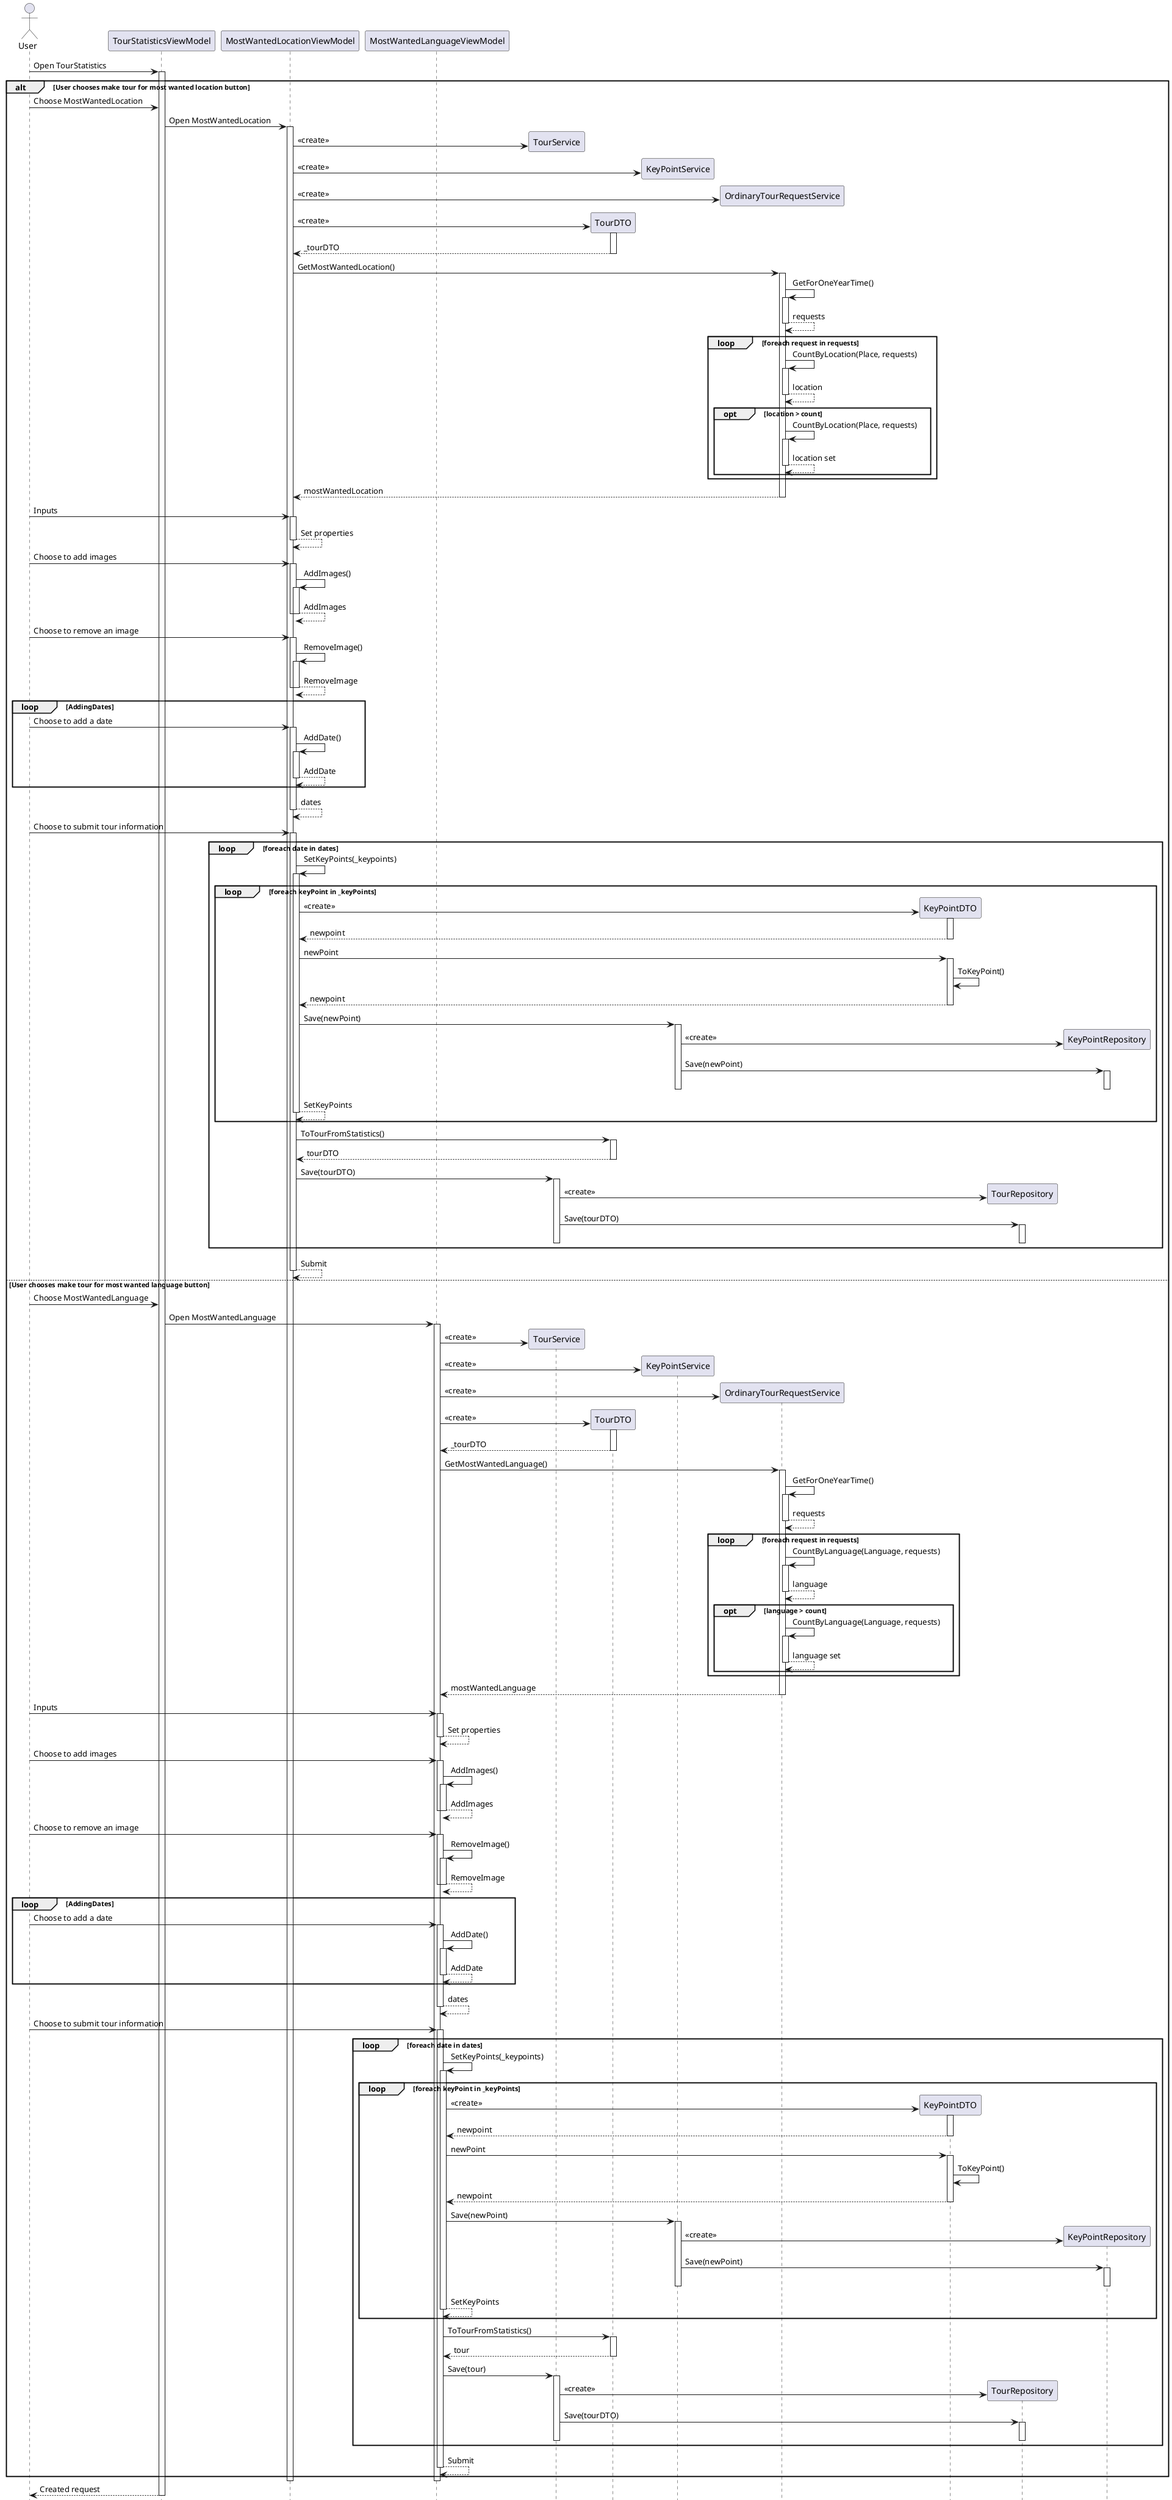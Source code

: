 @startuml dijagram Kreiranje ture spram statistike o zahtevima za ture
actor User
participant TourStatisticsViewModel as tsVM
participant MostWantedLocationViewModel as mwlo
participant MostWantedLanguageViewModel as mwla
participant TourService
participant TourDTO
participant KeyPointService as kps
participant OrdinaryTourRequestService as otrs
participant KeyPointDTO
participant TourRepository as tr
participant KeyPointRepository as kpr

User -> tsVM: Open TourStatistics
activate tsVM

alt User chooses make tour for most wanted location button
    User -> tsVM: Choose MostWantedLocation
    tsVM -> mwlo: Open MostWantedLocation
    activate mwlo

    mwlo -> TourService**: <<create>>
    mwlo -> kps**: <<create>>
    mwlo -> otrs**: <<create>>
   

    mwlo -> TourDTO**: <<create>>
    activate TourDTO
    TourDTO --> mwlo: _tourDTO
    deactivate TourDTO
   
    mwlo -> otrs: GetMostWantedLocation()
    activate otrs
    otrs->otrs: GetForOneYearTime()
    activate otrs
    otrs-->otrs: requests
    deactivate otrs
    loop  foreach request in requests
    otrs->otrs: CountByLocation(Place, requests)
    activate otrs
    otrs-->otrs: location
     deactivate otrs
    opt location > count 
    otrs->otrs: CountByLocation(Place, requests)
    activate otrs
    otrs-->otrs: location set
     deactivate otrs
    end
    end
    
    otrs --> mwlo : mostWantedLocation
     deactivate otrs

    User -> mwlo:Inputs
    activate mwlo
    mwlo --> mwlo: Set properties
    deactivate mwlo 
    
    
   

    User -> mwlo: Choose to add images
    activate mwlo
    mwlo -> mwlo: AddImages()
    activate mwlo
    mwlo --> mwlo: AddImages
    deactivate mwlo
    deactivate mwlo

    User -> mwlo: Choose to remove an image
    activate mwlo
    mwlo -> mwlo: RemoveImage()
    activate mwlo
    mwlo --> mwlo: RemoveImage
    deactivate mwlo
    deactivate mwlo

    loop AddingDates
    User -> mwlo: Choose to add a date
    activate mwlo
    mwlo -> mwlo: AddDate()
    activate mwlo
    mwlo --> mwlo: AddDate
    deactivate mwlo
     end
    mwlo-->mwlo: dates
    deactivate mwlo
    

    User -> mwlo: Choose to submit tour information
    activate mwlo
    
    loop foreach date in dates 
    mwlo-> mwlo : SetKeyPoints(_keypoints)
    loop foreach keyPoint in _keyPoints
    activate mwlo
    
    mwlo -> KeyPointDTO**: <<create>>
    activate KeyPointDTO
    KeyPointDTO --> mwlo:newpoint
    deactivate KeyPointDTO
    mwlo -> KeyPointDTO : newPoint
    activate KeyPointDTO
    KeyPointDTO -> KeyPointDTO: ToKeyPoint()
    KeyPointDTO --> mwlo:newpoint
    deactivate KeyPointDTO
     mwlo -> kps: Save(newPoint)
    activate kps
    kps -> kpr**: <<create>>
     kps -> kpr:Save(newPoint)
     activate kpr
     deactivate kpr
    deactivate kps
    mwlo --> mwlo: SetKeyPoints
    deactivate mwlo
    end

    mwlo->TourDTO: ToTourFromStatistics()
    activate TourDTO
    TourDTO-->mwlo: tourDTO
    deactivate TourDTO

    mwlo -> TourService: Save(tourDTO)
    activate TourService
     TourService -> tr**: <<create>>
     TourService -> tr:Save(tourDTO)
     activate tr
     deactivate tr
    deactivate TourService
    end
    mwlo --> mwlo:Submit
    deactivate mwlo
    


else User chooses make tour for most wanted language button
    User -> tsVM: Choose MostWantedLanguage
    tsVM -> mwla: Open MostWantedLanguage
    activate mwla
    
    mwla -> TourService**: <<create>>
    mwla -> kps**: <<create>>
    mwla -> otrs**: <<create>>
   

    mwla -> TourDTO**: <<create>>
    activate TourDTO
    TourDTO --> mwla: _tourDTO
    deactivate TourDTO
   
    mwla -> otrs: GetMostWantedLanguage()
    activate otrs
    otrs->otrs: GetForOneYearTime()
    activate otrs
    otrs-->otrs: requests
    deactivate otrs
    loop  foreach request in requests
    otrs->otrs: CountByLanguage(Language, requests)
    activate otrs
    otrs-->otrs: language
     deactivate otrs
    opt language > count 
    otrs->otrs: CountByLanguage(Language, requests)
    activate otrs
    otrs-->otrs: language set
     deactivate otrs
    end
    end
    
    otrs --> mwla : mostWantedLanguage
     deactivate otrs

    User -> mwla:Inputs
    activate mwla
    mwla --> mwla: Set properties
    deactivate mwla 
    
    
   

    User -> mwla: Choose to add images
    activate mwla
    mwla -> mwla: AddImages()
    activate mwla
    mwla --> mwla: AddImages
    deactivate mwla
    deactivate mwla

    User -> mwla: Choose to remove an image
    activate mwla
    mwla -> mwla: RemoveImage()
    activate mwla
    mwla --> mwla: RemoveImage
    deactivate mwla
    deactivate mwla

    loop AddingDates
    User -> mwla: Choose to add a date
    activate mwla
    mwla -> mwla: AddDate()
    activate mwla
    mwla --> mwla: AddDate
    deactivate mwla
     end
    mwla-->mwla: dates
    deactivate mwla
    

    User -> mwla: Choose to submit tour information
    activate mwla
    
    loop foreach date in dates 
    mwla-> mwla : SetKeyPoints(_keypoints)
    loop foreach keyPoint in _keyPoints
    activate mwla
    
    mwla -> KeyPointDTO**: <<create>>
    activate KeyPointDTO
    KeyPointDTO --> mwla:newpoint
    deactivate KeyPointDTO
    mwla -> KeyPointDTO : newPoint
    activate KeyPointDTO
    KeyPointDTO -> KeyPointDTO: ToKeyPoint()
    KeyPointDTO --> mwla:newpoint
    deactivate KeyPointDTO
     mwla -> kps: Save(newPoint)
    activate kps
     kps -> kpr**: <<create>>
     kps -> kpr:Save(newPoint)
     activate kpr
     deactivate kpr
    deactivate kps
    mwla --> mwla: SetKeyPoints
    deactivate mwla
    end

    mwla->TourDTO: ToTourFromStatistics()
    activate TourDTO
    TourDTO-->mwla: tour
    deactivate TourDTO

    mwla -> TourService: Save(tour)
    activate TourService
     TourService -> tr**: <<create>>
     TourService -> tr:Save(tourDTO)
     activate tr
     deactivate tr
    deactivate TourService
    end
    mwla --> mwla:Submit
    deactivate mwla

end

deactivate mwlo
deactivate mwla
tsVM --> User: Created request
deactivate tsVM
@enduml

